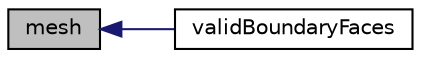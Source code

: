 digraph "mesh"
{
  bgcolor="transparent";
  edge [fontname="Helvetica",fontsize="10",labelfontname="Helvetica",labelfontsize="10"];
  node [fontname="Helvetica",fontsize="10",shape=record];
  rankdir="LR";
  Node1 [label="mesh",height=0.2,width=0.4,color="black", fillcolor="grey75", style="filled", fontcolor="black"];
  Node1 -> Node2 [dir="back",color="midnightblue",fontsize="10",style="solid",fontname="Helvetica"];
  Node2 [label="validBoundaryFaces",height=0.2,width=0.4,color="black",URL="$a00241.html#a5afaec37eb80a04f5f9955141b742a9f",tooltip="Valid boundary faces (not empty and not coupled) "];
}
